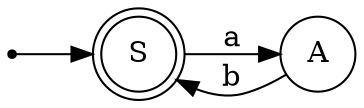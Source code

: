 digraph Epsilon_Expected {
  rankdir=LR;
  start [shape=point];
  node [shape=doublecircle]; S;
  node [shape=circle];
  start -> S;
  S -> A [label="a"];
  A -> S [label="b"];
}